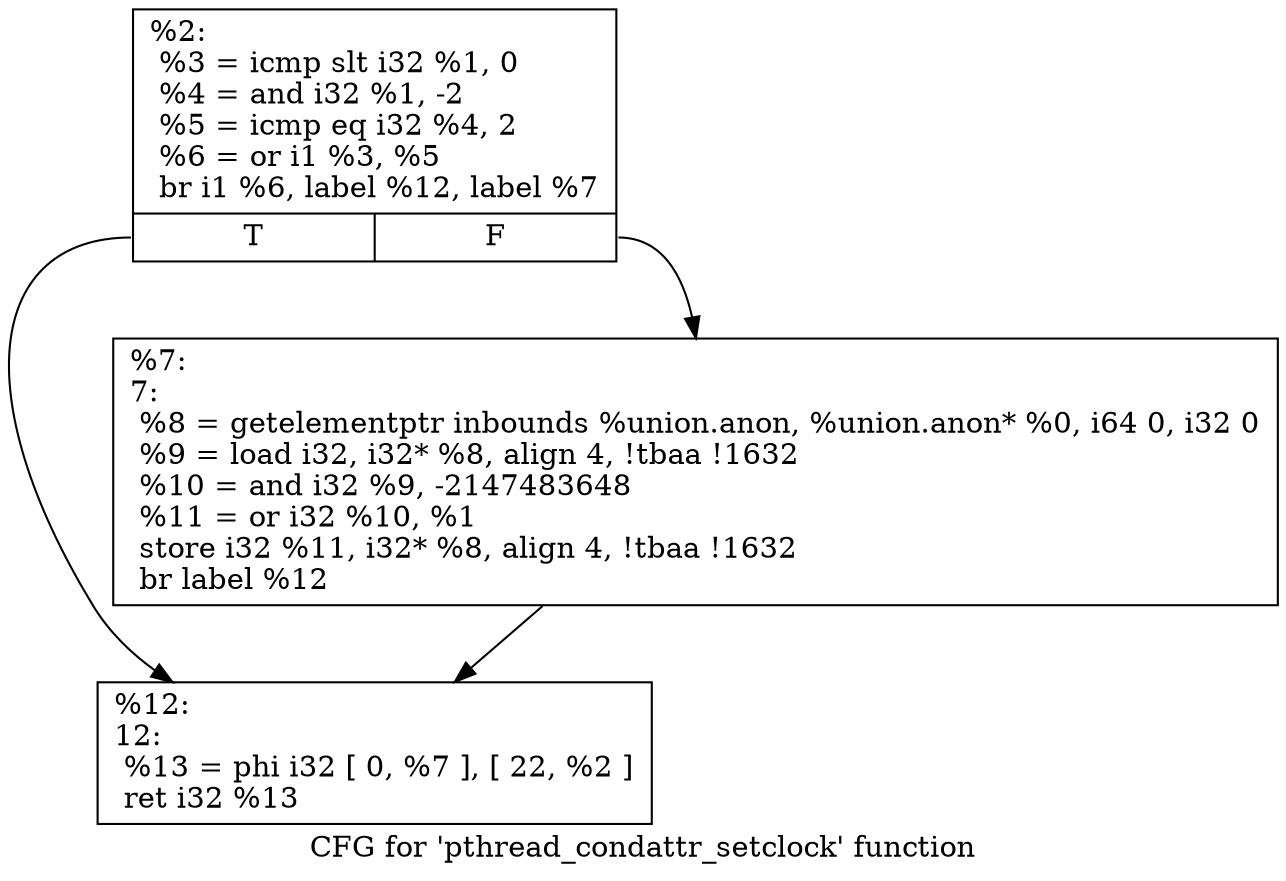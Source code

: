 digraph "CFG for 'pthread_condattr_setclock' function" {
	label="CFG for 'pthread_condattr_setclock' function";

	Node0x1d19c90 [shape=record,label="{%2:\l  %3 = icmp slt i32 %1, 0\l  %4 = and i32 %1, -2\l  %5 = icmp eq i32 %4, 2\l  %6 = or i1 %3, %5\l  br i1 %6, label %12, label %7\l|{<s0>T|<s1>F}}"];
	Node0x1d19c90:s0 -> Node0x1d19d90;
	Node0x1d19c90:s1 -> Node0x1d19d40;
	Node0x1d19d40 [shape=record,label="{%7:\l7:                                                \l  %8 = getelementptr inbounds %union.anon, %union.anon* %0, i64 0, i32 0\l  %9 = load i32, i32* %8, align 4, !tbaa !1632\l  %10 = and i32 %9, -2147483648\l  %11 = or i32 %10, %1\l  store i32 %11, i32* %8, align 4, !tbaa !1632\l  br label %12\l}"];
	Node0x1d19d40 -> Node0x1d19d90;
	Node0x1d19d90 [shape=record,label="{%12:\l12:                                               \l  %13 = phi i32 [ 0, %7 ], [ 22, %2 ]\l  ret i32 %13\l}"];
}
